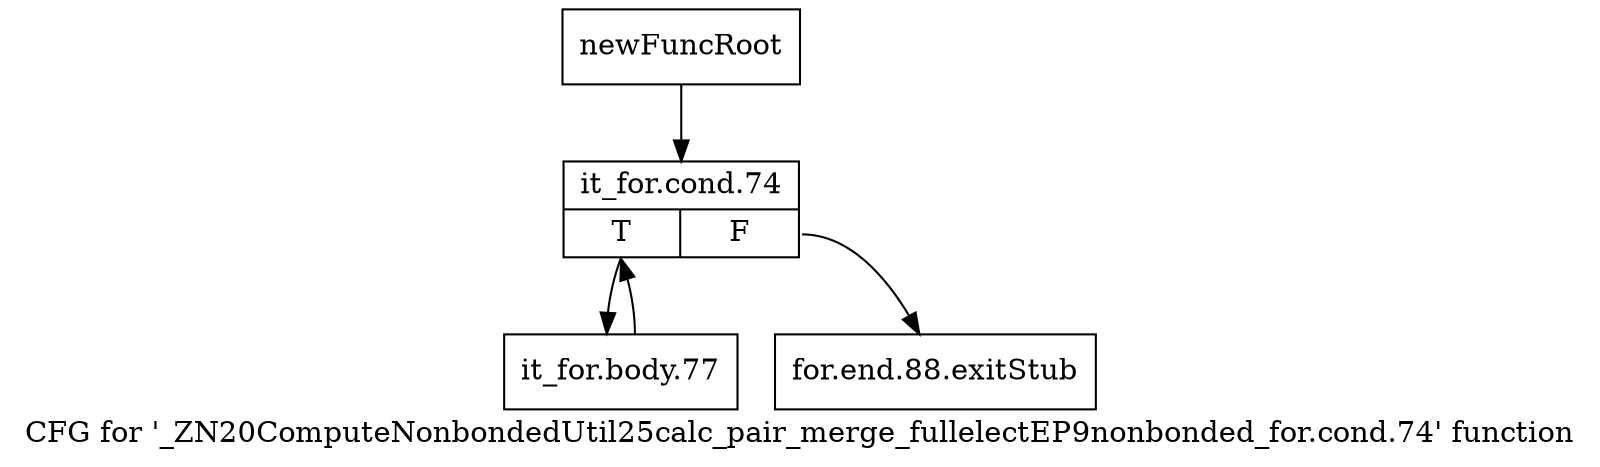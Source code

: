digraph "CFG for '_ZN20ComputeNonbondedUtil25calc_pair_merge_fullelectEP9nonbonded_for.cond.74' function" {
	label="CFG for '_ZN20ComputeNonbondedUtil25calc_pair_merge_fullelectEP9nonbonded_for.cond.74' function";

	Node0x2425e60 [shape=record,label="{newFuncRoot}"];
	Node0x2425e60 -> Node0x2425f00;
	Node0x2425eb0 [shape=record,label="{for.end.88.exitStub}"];
	Node0x2425f00 [shape=record,label="{it_for.cond.74|{<s0>T|<s1>F}}"];
	Node0x2425f00:s0 -> Node0x2425f50;
	Node0x2425f00:s1 -> Node0x2425eb0;
	Node0x2425f50 [shape=record,label="{it_for.body.77}"];
	Node0x2425f50 -> Node0x2425f00;
}
